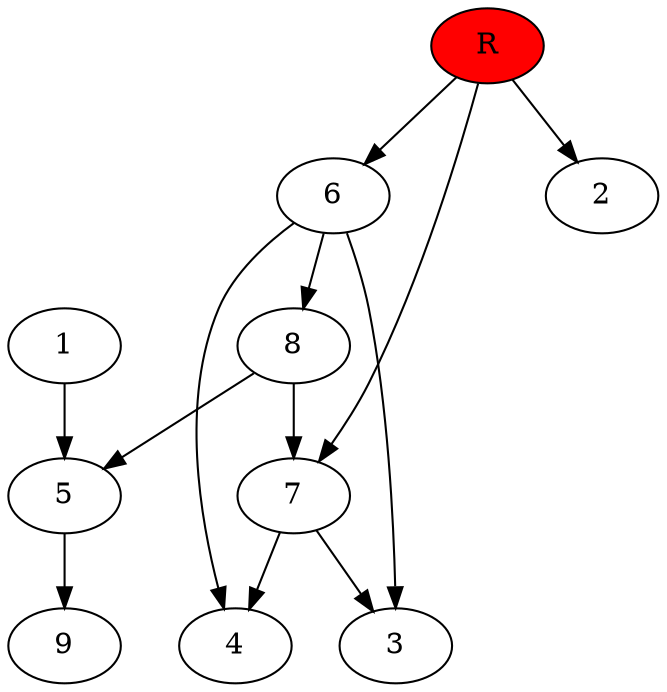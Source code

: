 digraph prb33853 {
	1
	2
	3
	4
	5
	6
	7
	8
	R [fillcolor="#ff0000" style=filled]
	1 -> 5
	5 -> 9
	6 -> 3
	6 -> 4
	6 -> 8
	7 -> 3
	7 -> 4
	8 -> 5
	8 -> 7
	R -> 2
	R -> 6
	R -> 7
}
